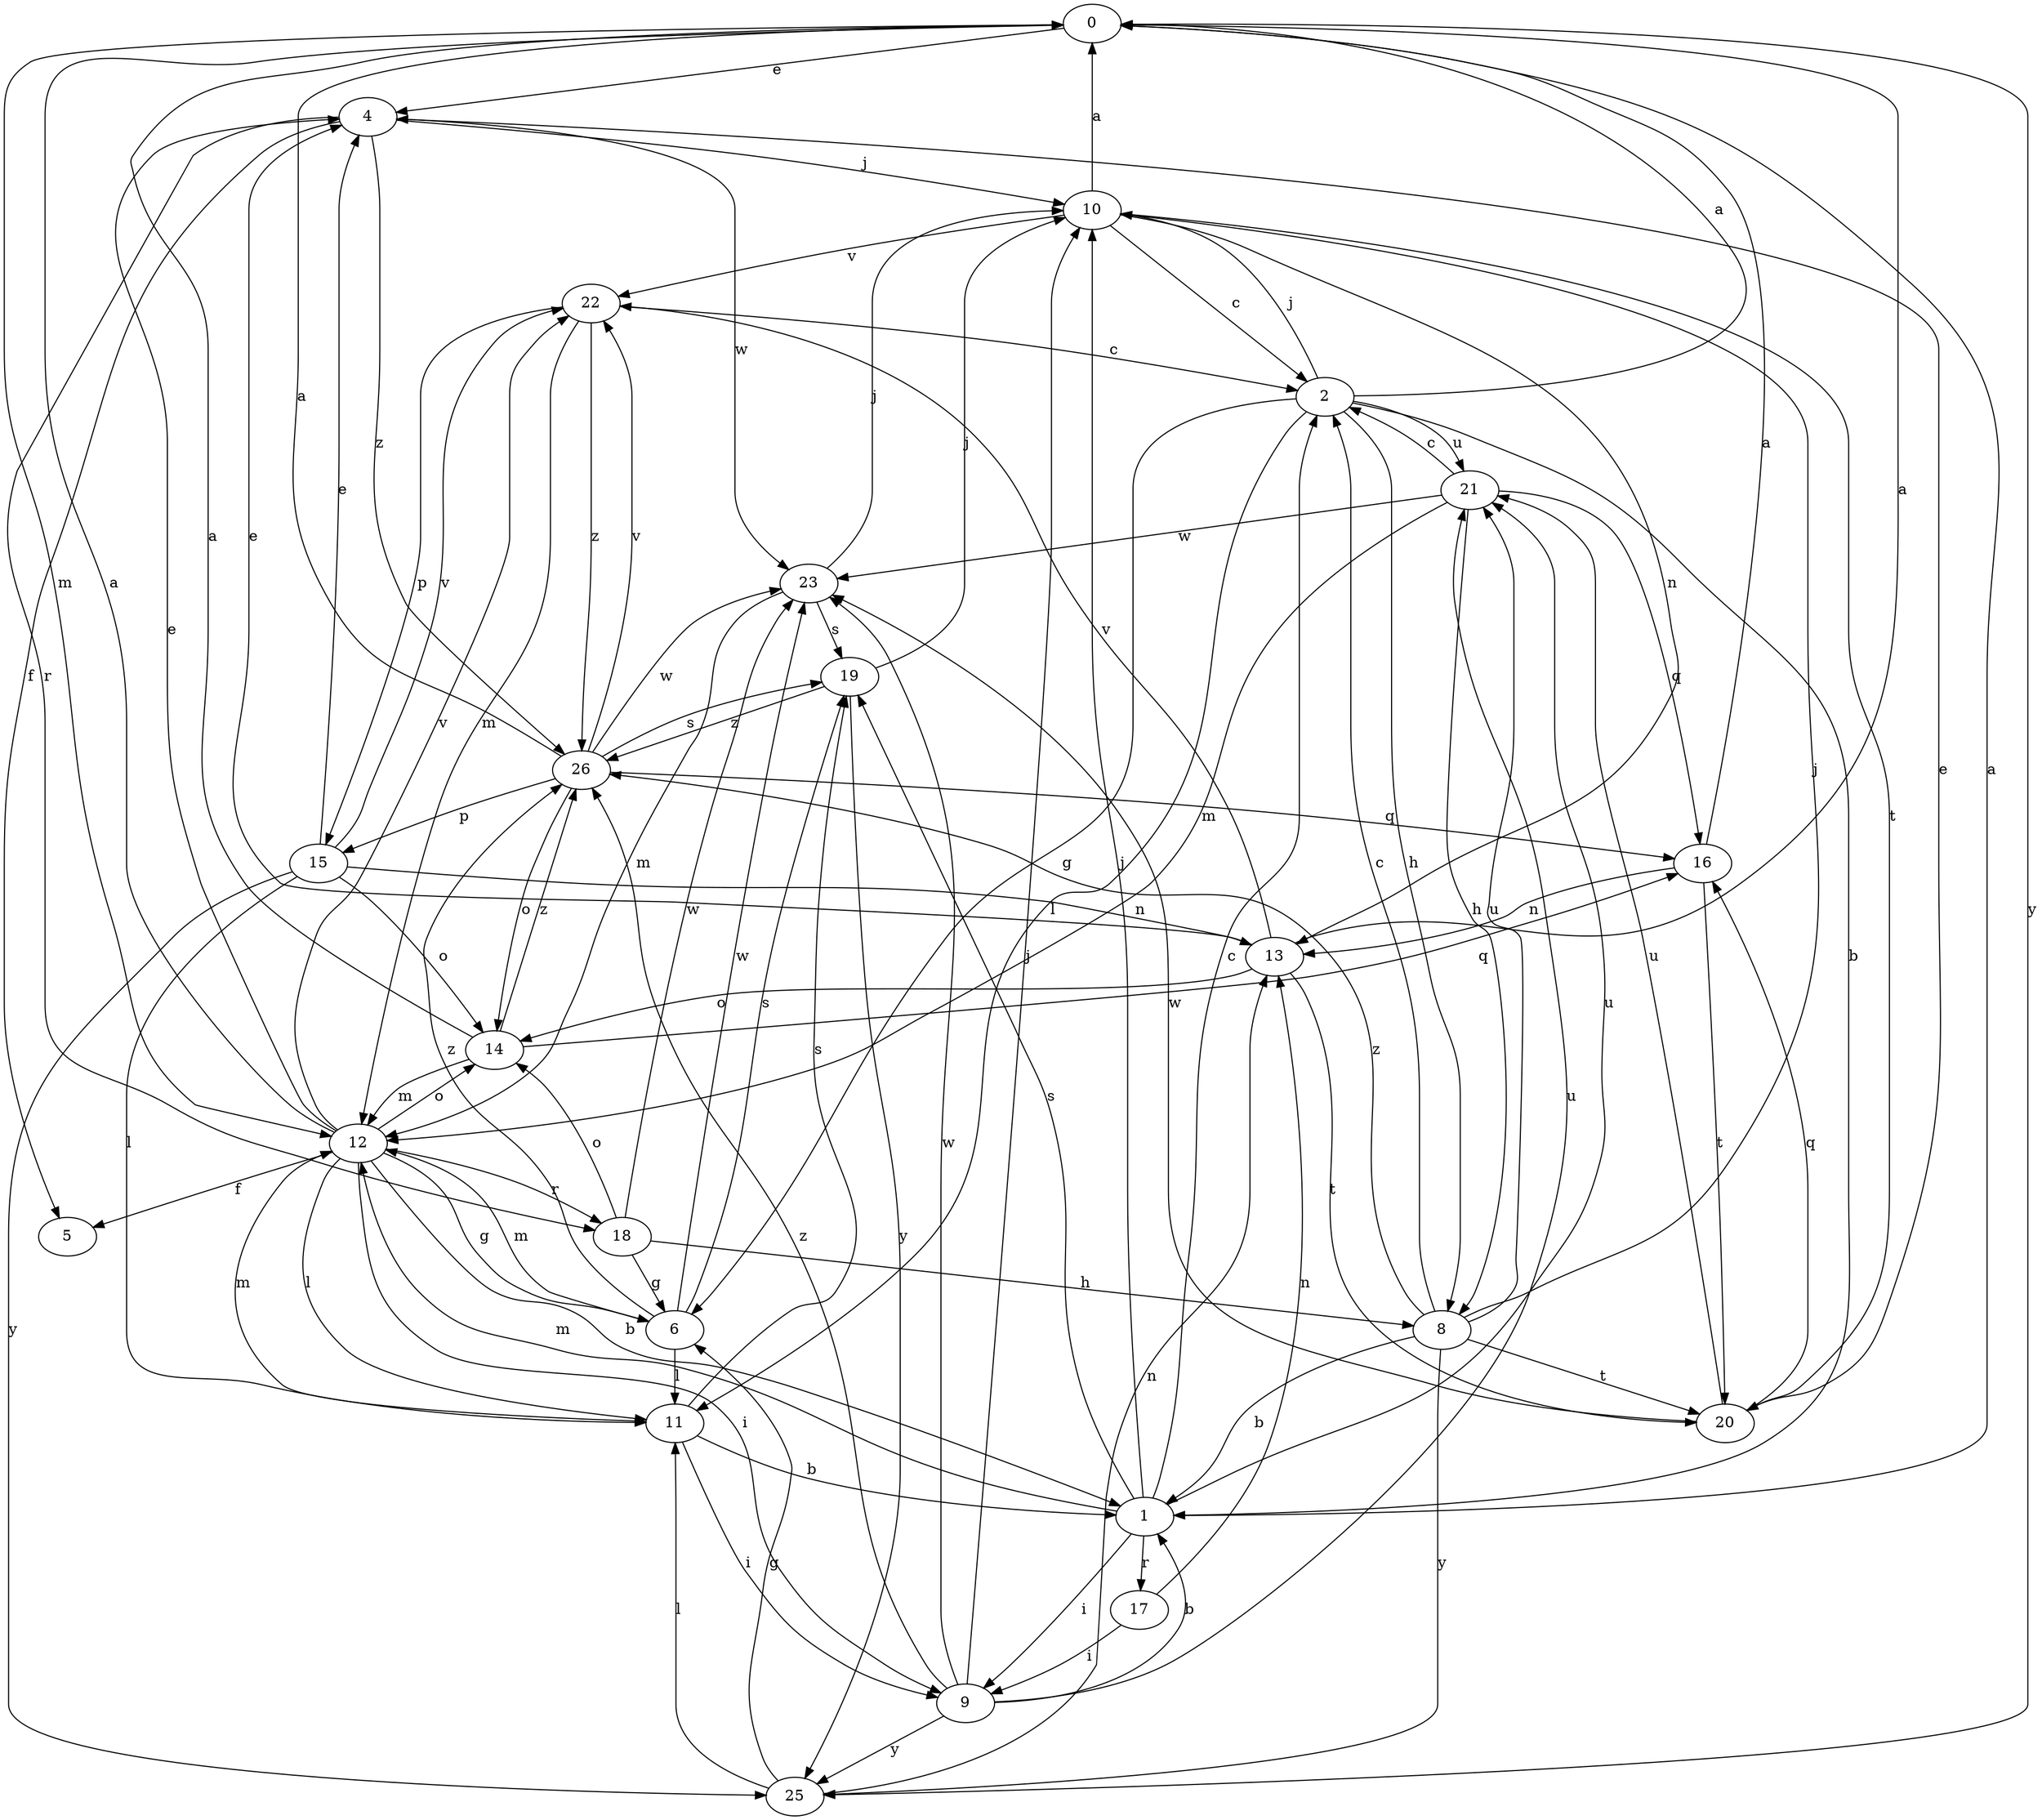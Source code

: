 strict digraph  {
0;
1;
2;
4;
5;
6;
8;
9;
10;
11;
12;
13;
14;
15;
16;
17;
18;
19;
20;
21;
22;
23;
25;
26;
0 -> 4  [label=e];
0 -> 12  [label=m];
0 -> 25  [label=y];
1 -> 0  [label=a];
1 -> 2  [label=c];
1 -> 9  [label=i];
1 -> 10  [label=j];
1 -> 12  [label=m];
1 -> 17  [label=r];
1 -> 19  [label=s];
1 -> 21  [label=u];
2 -> 0  [label=a];
2 -> 1  [label=b];
2 -> 6  [label=g];
2 -> 8  [label=h];
2 -> 10  [label=j];
2 -> 11  [label=l];
2 -> 21  [label=u];
4 -> 5  [label=f];
4 -> 10  [label=j];
4 -> 18  [label=r];
4 -> 23  [label=w];
4 -> 26  [label=z];
6 -> 11  [label=l];
6 -> 12  [label=m];
6 -> 19  [label=s];
6 -> 23  [label=w];
6 -> 26  [label=z];
8 -> 1  [label=b];
8 -> 2  [label=c];
8 -> 10  [label=j];
8 -> 20  [label=t];
8 -> 21  [label=u];
8 -> 25  [label=y];
8 -> 26  [label=z];
9 -> 1  [label=b];
9 -> 10  [label=j];
9 -> 21  [label=u];
9 -> 23  [label=w];
9 -> 25  [label=y];
9 -> 26  [label=z];
10 -> 0  [label=a];
10 -> 2  [label=c];
10 -> 13  [label=n];
10 -> 20  [label=t];
10 -> 22  [label=v];
11 -> 1  [label=b];
11 -> 9  [label=i];
11 -> 12  [label=m];
11 -> 19  [label=s];
12 -> 0  [label=a];
12 -> 1  [label=b];
12 -> 4  [label=e];
12 -> 5  [label=f];
12 -> 6  [label=g];
12 -> 9  [label=i];
12 -> 11  [label=l];
12 -> 14  [label=o];
12 -> 18  [label=r];
12 -> 22  [label=v];
13 -> 0  [label=a];
13 -> 4  [label=e];
13 -> 14  [label=o];
13 -> 20  [label=t];
13 -> 22  [label=v];
14 -> 0  [label=a];
14 -> 12  [label=m];
14 -> 16  [label=q];
14 -> 26  [label=z];
15 -> 4  [label=e];
15 -> 11  [label=l];
15 -> 13  [label=n];
15 -> 14  [label=o];
15 -> 22  [label=v];
15 -> 25  [label=y];
16 -> 0  [label=a];
16 -> 13  [label=n];
16 -> 20  [label=t];
17 -> 9  [label=i];
17 -> 13  [label=n];
18 -> 6  [label=g];
18 -> 8  [label=h];
18 -> 14  [label=o];
18 -> 23  [label=w];
19 -> 10  [label=j];
19 -> 25  [label=y];
19 -> 26  [label=z];
20 -> 4  [label=e];
20 -> 16  [label=q];
20 -> 21  [label=u];
20 -> 23  [label=w];
21 -> 2  [label=c];
21 -> 8  [label=h];
21 -> 12  [label=m];
21 -> 16  [label=q];
21 -> 23  [label=w];
22 -> 2  [label=c];
22 -> 12  [label=m];
22 -> 15  [label=p];
22 -> 26  [label=z];
23 -> 10  [label=j];
23 -> 12  [label=m];
23 -> 19  [label=s];
25 -> 6  [label=g];
25 -> 11  [label=l];
25 -> 13  [label=n];
26 -> 0  [label=a];
26 -> 14  [label=o];
26 -> 15  [label=p];
26 -> 16  [label=q];
26 -> 19  [label=s];
26 -> 22  [label=v];
26 -> 23  [label=w];
}
